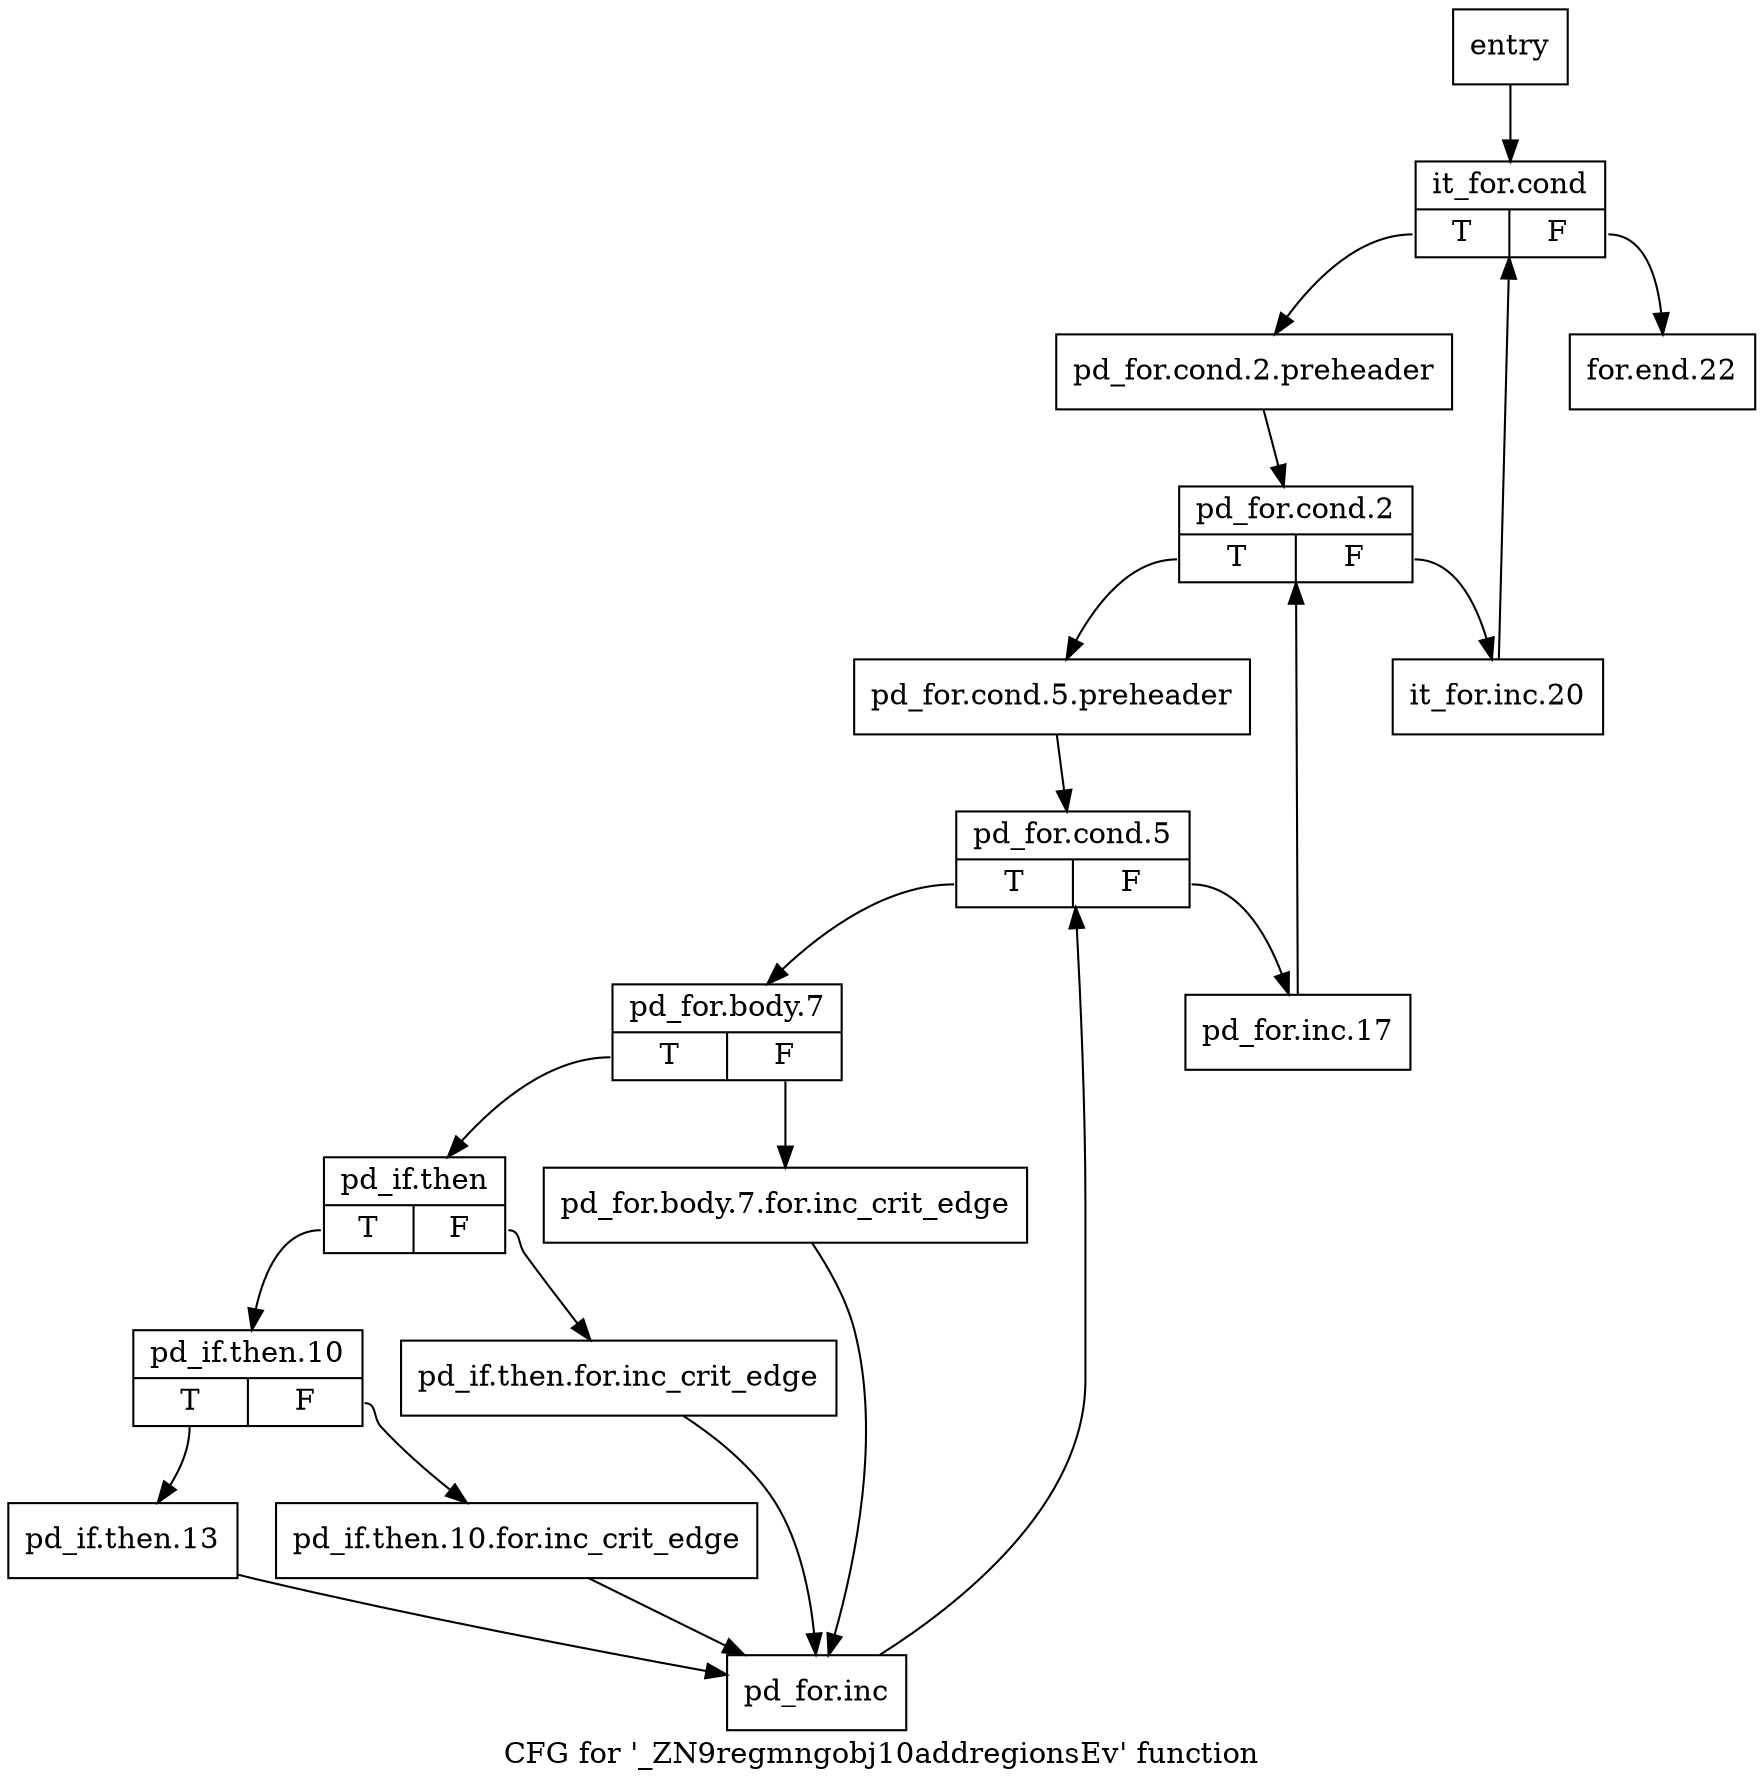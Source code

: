 digraph "CFG for '_ZN9regmngobj10addregionsEv' function" {
	label="CFG for '_ZN9regmngobj10addregionsEv' function";

	Node0x2385700 [shape=record,label="{entry}"];
	Node0x2385700 -> Node0x2385b10;
	Node0x2385b10 [shape=record,label="{it_for.cond|{<s0>T|<s1>F}}"];
	Node0x2385b10:s0 -> Node0x2385b60;
	Node0x2385b10:s1 -> Node0x2385fc0;
	Node0x2385b60 [shape=record,label="{pd_for.cond.2.preheader}"];
	Node0x2385b60 -> Node0x2385bb0;
	Node0x2385bb0 [shape=record,label="{pd_for.cond.2|{<s0>T|<s1>F}}"];
	Node0x2385bb0:s0 -> Node0x2385c00;
	Node0x2385bb0:s1 -> Node0x2385f70;
	Node0x2385c00 [shape=record,label="{pd_for.cond.5.preheader}"];
	Node0x2385c00 -> Node0x2385c50;
	Node0x2385c50 [shape=record,label="{pd_for.cond.5|{<s0>T|<s1>F}}"];
	Node0x2385c50:s0 -> Node0x2385ca0;
	Node0x2385c50:s1 -> Node0x2385f20;
	Node0x2385ca0 [shape=record,label="{pd_for.body.7|{<s0>T|<s1>F}}"];
	Node0x2385ca0:s0 -> Node0x2385d40;
	Node0x2385ca0:s1 -> Node0x2385cf0;
	Node0x2385cf0 [shape=record,label="{pd_for.body.7.for.inc_crit_edge}"];
	Node0x2385cf0 -> Node0x2385ed0;
	Node0x2385d40 [shape=record,label="{pd_if.then|{<s0>T|<s1>F}}"];
	Node0x2385d40:s0 -> Node0x2385de0;
	Node0x2385d40:s1 -> Node0x2385d90;
	Node0x2385d90 [shape=record,label="{pd_if.then.for.inc_crit_edge}"];
	Node0x2385d90 -> Node0x2385ed0;
	Node0x2385de0 [shape=record,label="{pd_if.then.10|{<s0>T|<s1>F}}"];
	Node0x2385de0:s0 -> Node0x2385e80;
	Node0x2385de0:s1 -> Node0x2385e30;
	Node0x2385e30 [shape=record,label="{pd_if.then.10.for.inc_crit_edge}"];
	Node0x2385e30 -> Node0x2385ed0;
	Node0x2385e80 [shape=record,label="{pd_if.then.13}"];
	Node0x2385e80 -> Node0x2385ed0;
	Node0x2385ed0 [shape=record,label="{pd_for.inc}"];
	Node0x2385ed0 -> Node0x2385c50;
	Node0x2385f20 [shape=record,label="{pd_for.inc.17}"];
	Node0x2385f20 -> Node0x2385bb0;
	Node0x2385f70 [shape=record,label="{it_for.inc.20}"];
	Node0x2385f70 -> Node0x2385b10;
	Node0x2385fc0 [shape=record,label="{for.end.22}"];
}
